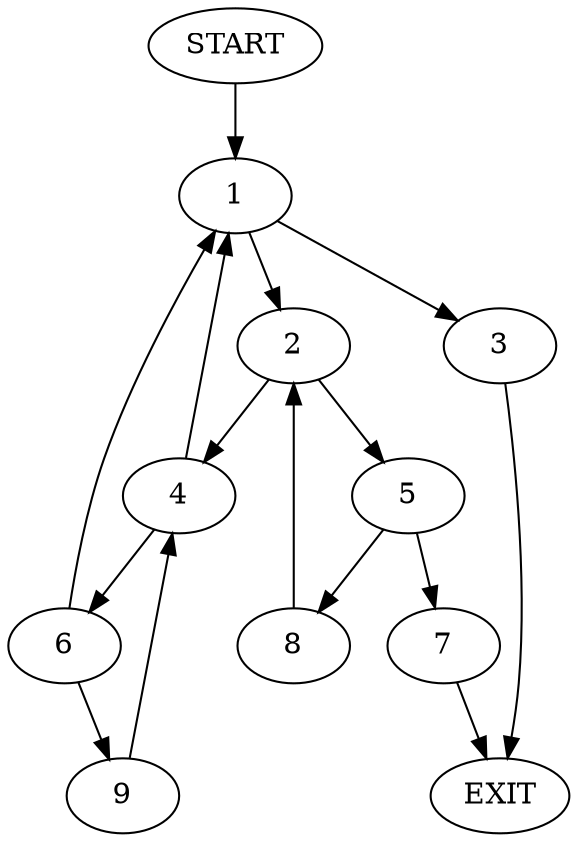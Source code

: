 digraph {
0 [label="START"]
10 [label="EXIT"]
0 -> 1
1 -> 2
1 -> 3
3 -> 10
2 -> 4
2 -> 5
4 -> 1
4 -> 6
5 -> 7
5 -> 8
7 -> 10
8 -> 2
6 -> 9
6 -> 1
9 -> 4
}

